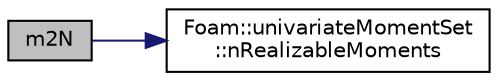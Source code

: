 digraph "m2N"
{
  bgcolor="transparent";
  edge [fontname="Helvetica",fontsize="10",labelfontname="Helvetica",labelfontsize="10"];
  node [fontname="Helvetica",fontsize="10",shape=record];
  rankdir="LR";
  Node12 [label="m2N",height=0.2,width=0.4,color="black", fillcolor="grey75", style="filled", fontcolor="black"];
  Node12 -> Node13 [color="midnightblue",fontsize="10",style="solid",fontname="Helvetica"];
  Node13 [label="Foam::univariateMomentSet\l::nRealizableMoments",height=0.2,width=0.4,color="black",URL="$a02052.html#a2256488242f928209215b0a3221f6bb8",tooltip="Return the number of realizable moments. "];
}
